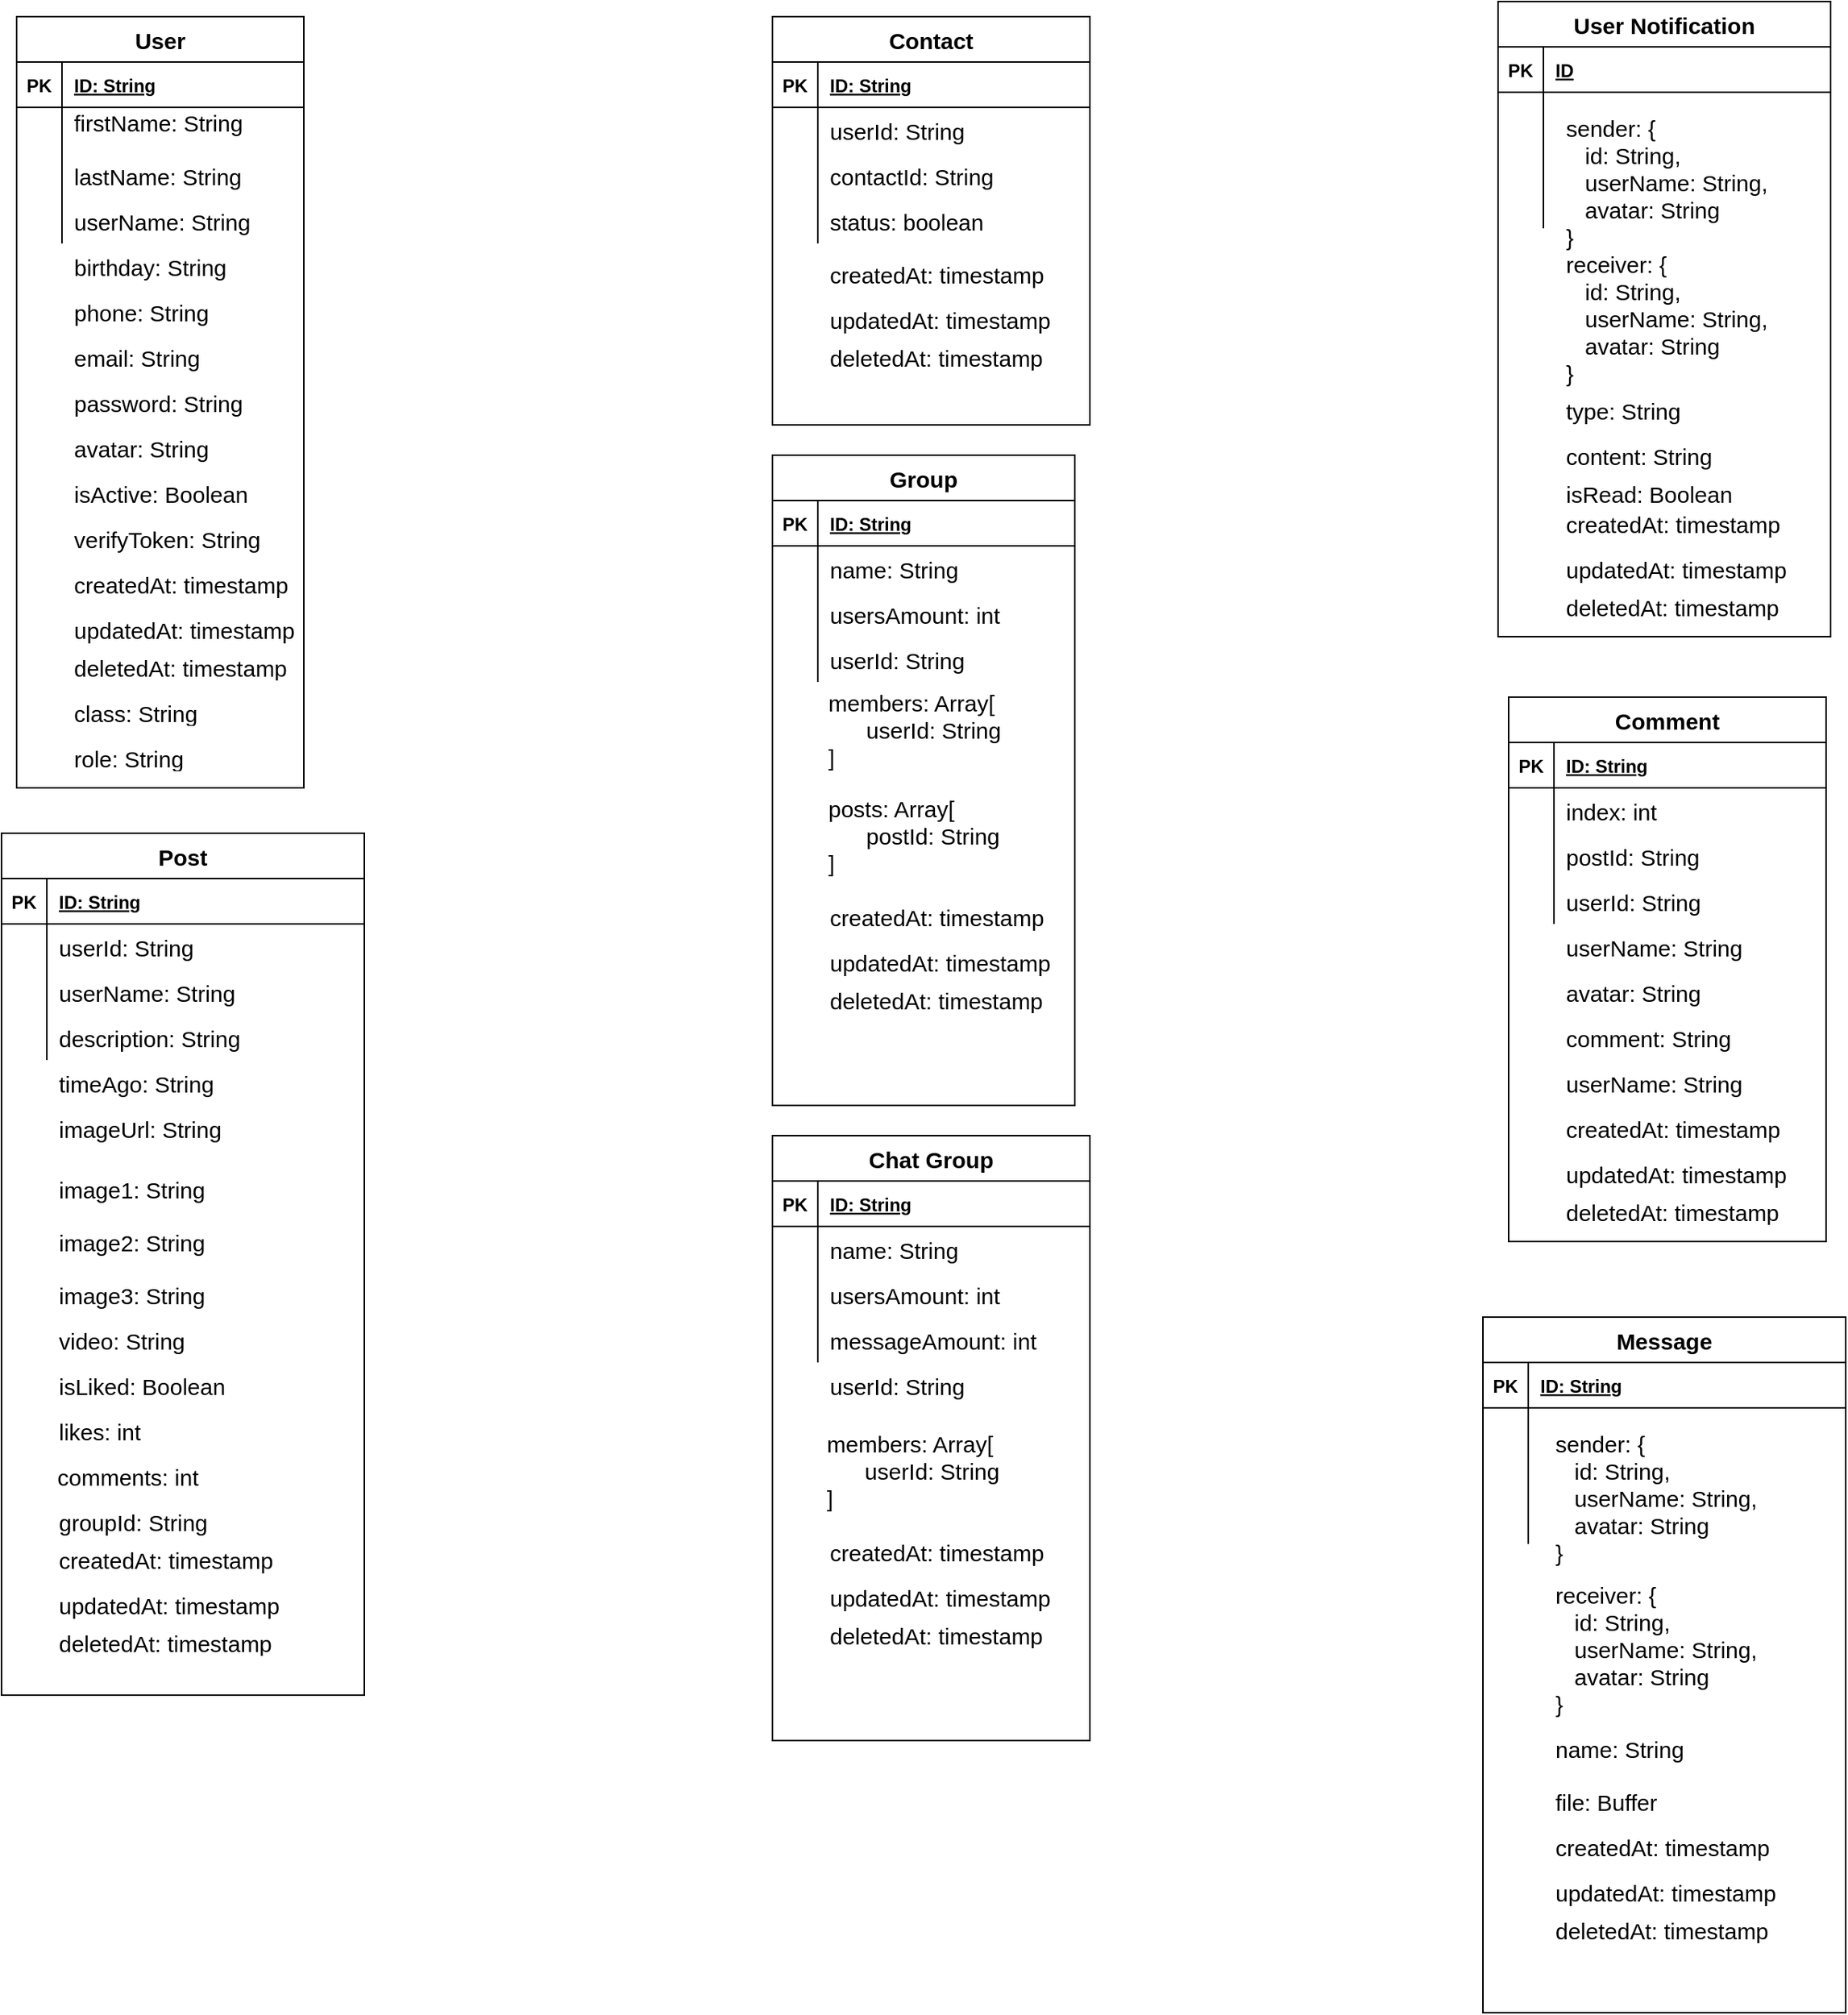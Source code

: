 <mxfile version="14.5.10" type="device"><diagram id="akO24pcFe16T_05zaogw" name="Page-1"><mxGraphModel dx="1185" dy="643" grid="1" gridSize="10" guides="1" tooltips="1" connect="1" arrows="1" fold="1" page="1" pageScale="1" pageWidth="827" pageHeight="1169" math="0" shadow="0"><root><mxCell id="0"/><mxCell id="1" parent="0"/><mxCell id="pXSfR9KPr_9QHeugvoCT-1" value="Post" style="shape=table;startSize=30;container=1;collapsible=1;childLayout=tableLayout;fixedRows=1;rowLines=0;fontStyle=1;align=center;resizeLast=1;fontSize=15;" vertex="1" parent="1"><mxGeometry x="90" y="550" width="240" height="570" as="geometry"/></mxCell><mxCell id="pXSfR9KPr_9QHeugvoCT-2" value="" style="shape=partialRectangle;collapsible=0;dropTarget=0;pointerEvents=0;fillColor=none;top=0;left=0;bottom=1;right=0;points=[[0,0.5],[1,0.5]];portConstraint=eastwest;" vertex="1" parent="pXSfR9KPr_9QHeugvoCT-1"><mxGeometry y="30" width="240" height="30" as="geometry"/></mxCell><mxCell id="pXSfR9KPr_9QHeugvoCT-3" value="PK" style="shape=partialRectangle;connectable=0;fillColor=none;top=0;left=0;bottom=0;right=0;fontStyle=1;overflow=hidden;" vertex="1" parent="pXSfR9KPr_9QHeugvoCT-2"><mxGeometry width="30" height="30" as="geometry"/></mxCell><mxCell id="pXSfR9KPr_9QHeugvoCT-4" value="ID: String" style="shape=partialRectangle;connectable=0;fillColor=none;top=0;left=0;bottom=0;right=0;align=left;spacingLeft=6;fontStyle=5;overflow=hidden;" vertex="1" parent="pXSfR9KPr_9QHeugvoCT-2"><mxGeometry x="30" width="210" height="30" as="geometry"/></mxCell><mxCell id="pXSfR9KPr_9QHeugvoCT-5" value="" style="shape=partialRectangle;collapsible=0;dropTarget=0;pointerEvents=0;fillColor=none;top=0;left=0;bottom=0;right=0;points=[[0,0.5],[1,0.5]];portConstraint=eastwest;" vertex="1" parent="pXSfR9KPr_9QHeugvoCT-1"><mxGeometry y="60" width="240" height="30" as="geometry"/></mxCell><mxCell id="pXSfR9KPr_9QHeugvoCT-6" value="" style="shape=partialRectangle;connectable=0;fillColor=none;top=0;left=0;bottom=0;right=0;editable=1;overflow=hidden;" vertex="1" parent="pXSfR9KPr_9QHeugvoCT-5"><mxGeometry width="30" height="30" as="geometry"/></mxCell><mxCell id="pXSfR9KPr_9QHeugvoCT-7" value="userId: String" style="shape=partialRectangle;connectable=0;fillColor=none;top=0;left=0;bottom=0;right=0;align=left;spacingLeft=6;overflow=hidden;fontSize=15;" vertex="1" parent="pXSfR9KPr_9QHeugvoCT-5"><mxGeometry x="30" width="210" height="30" as="geometry"/></mxCell><mxCell id="pXSfR9KPr_9QHeugvoCT-8" value="" style="shape=partialRectangle;collapsible=0;dropTarget=0;pointerEvents=0;fillColor=none;top=0;left=0;bottom=0;right=0;points=[[0,0.5],[1,0.5]];portConstraint=eastwest;" vertex="1" parent="pXSfR9KPr_9QHeugvoCT-1"><mxGeometry y="90" width="240" height="30" as="geometry"/></mxCell><mxCell id="pXSfR9KPr_9QHeugvoCT-9" value="" style="shape=partialRectangle;connectable=0;fillColor=none;top=0;left=0;bottom=0;right=0;editable=1;overflow=hidden;" vertex="1" parent="pXSfR9KPr_9QHeugvoCT-8"><mxGeometry width="30" height="30" as="geometry"/></mxCell><mxCell id="pXSfR9KPr_9QHeugvoCT-10" value="userName: String" style="shape=partialRectangle;connectable=0;fillColor=none;top=0;left=0;bottom=0;right=0;align=left;spacingLeft=6;overflow=hidden;fontSize=15;" vertex="1" parent="pXSfR9KPr_9QHeugvoCT-8"><mxGeometry x="30" width="210" height="30" as="geometry"/></mxCell><mxCell id="pXSfR9KPr_9QHeugvoCT-11" value="" style="shape=partialRectangle;collapsible=0;dropTarget=0;pointerEvents=0;fillColor=none;top=0;left=0;bottom=0;right=0;points=[[0,0.5],[1,0.5]];portConstraint=eastwest;" vertex="1" parent="pXSfR9KPr_9QHeugvoCT-1"><mxGeometry y="120" width="240" height="30" as="geometry"/></mxCell><mxCell id="pXSfR9KPr_9QHeugvoCT-12" value="" style="shape=partialRectangle;connectable=0;fillColor=none;top=0;left=0;bottom=0;right=0;editable=1;overflow=hidden;" vertex="1" parent="pXSfR9KPr_9QHeugvoCT-11"><mxGeometry width="30" height="30" as="geometry"/></mxCell><mxCell id="pXSfR9KPr_9QHeugvoCT-13" value="description: String" style="shape=partialRectangle;connectable=0;fillColor=none;top=0;left=0;bottom=0;right=0;align=left;spacingLeft=6;overflow=hidden;fontSize=15;" vertex="1" parent="pXSfR9KPr_9QHeugvoCT-11"><mxGeometry x="30" width="210" height="30" as="geometry"/></mxCell><mxCell id="pXSfR9KPr_9QHeugvoCT-14" value="User" style="shape=table;startSize=30;container=1;collapsible=1;childLayout=tableLayout;fixedRows=1;rowLines=0;fontStyle=1;align=center;resizeLast=1;fontSize=15;" vertex="1" parent="1"><mxGeometry x="100" y="10" width="190" height="510" as="geometry"/></mxCell><mxCell id="pXSfR9KPr_9QHeugvoCT-15" value="" style="shape=partialRectangle;collapsible=0;dropTarget=0;pointerEvents=0;fillColor=none;top=0;left=0;bottom=1;right=0;points=[[0,0.5],[1,0.5]];portConstraint=eastwest;" vertex="1" parent="pXSfR9KPr_9QHeugvoCT-14"><mxGeometry y="30" width="190" height="30" as="geometry"/></mxCell><mxCell id="pXSfR9KPr_9QHeugvoCT-16" value="PK" style="shape=partialRectangle;connectable=0;fillColor=none;top=0;left=0;bottom=0;right=0;fontStyle=1;overflow=hidden;" vertex="1" parent="pXSfR9KPr_9QHeugvoCT-15"><mxGeometry width="30" height="30" as="geometry"/></mxCell><mxCell id="pXSfR9KPr_9QHeugvoCT-17" value="ID: String" style="shape=partialRectangle;connectable=0;fillColor=none;top=0;left=0;bottom=0;right=0;align=left;spacingLeft=6;fontStyle=5;overflow=hidden;" vertex="1" parent="pXSfR9KPr_9QHeugvoCT-15"><mxGeometry x="30" width="160" height="30" as="geometry"/></mxCell><mxCell id="pXSfR9KPr_9QHeugvoCT-18" value="" style="shape=partialRectangle;collapsible=0;dropTarget=0;pointerEvents=0;fillColor=none;top=0;left=0;bottom=0;right=0;points=[[0,0.5],[1,0.5]];portConstraint=eastwest;" vertex="1" parent="pXSfR9KPr_9QHeugvoCT-14"><mxGeometry y="60" width="190" height="30" as="geometry"/></mxCell><mxCell id="pXSfR9KPr_9QHeugvoCT-19" value="" style="shape=partialRectangle;connectable=0;fillColor=none;top=0;left=0;bottom=0;right=0;editable=1;overflow=hidden;" vertex="1" parent="pXSfR9KPr_9QHeugvoCT-18"><mxGeometry width="30" height="30" as="geometry"/></mxCell><mxCell id="pXSfR9KPr_9QHeugvoCT-20" value="firstName: String&#10;" style="shape=partialRectangle;connectable=0;fillColor=none;top=0;left=0;bottom=0;right=0;align=left;spacingLeft=6;overflow=hidden;fontSize=15;" vertex="1" parent="pXSfR9KPr_9QHeugvoCT-18"><mxGeometry x="30" width="160" height="30" as="geometry"/></mxCell><mxCell id="pXSfR9KPr_9QHeugvoCT-21" value="" style="shape=partialRectangle;collapsible=0;dropTarget=0;pointerEvents=0;fillColor=none;top=0;left=0;bottom=0;right=0;points=[[0,0.5],[1,0.5]];portConstraint=eastwest;" vertex="1" parent="pXSfR9KPr_9QHeugvoCT-14"><mxGeometry y="90" width="190" height="30" as="geometry"/></mxCell><mxCell id="pXSfR9KPr_9QHeugvoCT-22" value="" style="shape=partialRectangle;connectable=0;fillColor=none;top=0;left=0;bottom=0;right=0;editable=1;overflow=hidden;" vertex="1" parent="pXSfR9KPr_9QHeugvoCT-21"><mxGeometry width="30" height="30" as="geometry"/></mxCell><mxCell id="pXSfR9KPr_9QHeugvoCT-23" value="lastName: String" style="shape=partialRectangle;connectable=0;fillColor=none;top=0;left=0;bottom=0;right=0;align=left;spacingLeft=6;overflow=hidden;fontSize=15;" vertex="1" parent="pXSfR9KPr_9QHeugvoCT-21"><mxGeometry x="30" width="160" height="30" as="geometry"/></mxCell><mxCell id="pXSfR9KPr_9QHeugvoCT-24" value="" style="shape=partialRectangle;collapsible=0;dropTarget=0;pointerEvents=0;fillColor=none;top=0;left=0;bottom=0;right=0;points=[[0,0.5],[1,0.5]];portConstraint=eastwest;" vertex="1" parent="pXSfR9KPr_9QHeugvoCT-14"><mxGeometry y="120" width="190" height="30" as="geometry"/></mxCell><mxCell id="pXSfR9KPr_9QHeugvoCT-25" value="" style="shape=partialRectangle;connectable=0;fillColor=none;top=0;left=0;bottom=0;right=0;editable=1;overflow=hidden;" vertex="1" parent="pXSfR9KPr_9QHeugvoCT-24"><mxGeometry width="30" height="30" as="geometry"/></mxCell><mxCell id="pXSfR9KPr_9QHeugvoCT-26" value="userName: String" style="shape=partialRectangle;connectable=0;fillColor=none;top=0;left=0;bottom=0;right=0;align=left;spacingLeft=6;overflow=hidden;fontSize=15;" vertex="1" parent="pXSfR9KPr_9QHeugvoCT-24"><mxGeometry x="30" width="160" height="30" as="geometry"/></mxCell><mxCell id="pXSfR9KPr_9QHeugvoCT-27" value="Group" style="shape=table;startSize=30;container=1;collapsible=1;childLayout=tableLayout;fixedRows=1;rowLines=0;fontStyle=1;align=center;resizeLast=1;fontSize=15;" vertex="1" parent="1"><mxGeometry x="600" y="300" width="200" height="430" as="geometry"/></mxCell><mxCell id="pXSfR9KPr_9QHeugvoCT-28" value="" style="shape=partialRectangle;collapsible=0;dropTarget=0;pointerEvents=0;fillColor=none;top=0;left=0;bottom=1;right=0;points=[[0,0.5],[1,0.5]];portConstraint=eastwest;" vertex="1" parent="pXSfR9KPr_9QHeugvoCT-27"><mxGeometry y="30" width="200" height="30" as="geometry"/></mxCell><mxCell id="pXSfR9KPr_9QHeugvoCT-29" value="PK" style="shape=partialRectangle;connectable=0;fillColor=none;top=0;left=0;bottom=0;right=0;fontStyle=1;overflow=hidden;" vertex="1" parent="pXSfR9KPr_9QHeugvoCT-28"><mxGeometry width="30" height="30" as="geometry"/></mxCell><mxCell id="pXSfR9KPr_9QHeugvoCT-30" value="ID: String" style="shape=partialRectangle;connectable=0;fillColor=none;top=0;left=0;bottom=0;right=0;align=left;spacingLeft=6;fontStyle=5;overflow=hidden;" vertex="1" parent="pXSfR9KPr_9QHeugvoCT-28"><mxGeometry x="30" width="170" height="30" as="geometry"/></mxCell><mxCell id="pXSfR9KPr_9QHeugvoCT-31" value="" style="shape=partialRectangle;collapsible=0;dropTarget=0;pointerEvents=0;fillColor=none;top=0;left=0;bottom=0;right=0;points=[[0,0.5],[1,0.5]];portConstraint=eastwest;" vertex="1" parent="pXSfR9KPr_9QHeugvoCT-27"><mxGeometry y="60" width="200" height="30" as="geometry"/></mxCell><mxCell id="pXSfR9KPr_9QHeugvoCT-32" value="" style="shape=partialRectangle;connectable=0;fillColor=none;top=0;left=0;bottom=0;right=0;editable=1;overflow=hidden;" vertex="1" parent="pXSfR9KPr_9QHeugvoCT-31"><mxGeometry width="30" height="30" as="geometry"/></mxCell><mxCell id="pXSfR9KPr_9QHeugvoCT-33" value="name: String" style="shape=partialRectangle;connectable=0;fillColor=none;top=0;left=0;bottom=0;right=0;align=left;spacingLeft=6;overflow=hidden;fontSize=15;" vertex="1" parent="pXSfR9KPr_9QHeugvoCT-31"><mxGeometry x="30" width="170" height="30" as="geometry"/></mxCell><mxCell id="pXSfR9KPr_9QHeugvoCT-34" value="" style="shape=partialRectangle;collapsible=0;dropTarget=0;pointerEvents=0;fillColor=none;top=0;left=0;bottom=0;right=0;points=[[0,0.5],[1,0.5]];portConstraint=eastwest;" vertex="1" parent="pXSfR9KPr_9QHeugvoCT-27"><mxGeometry y="90" width="200" height="30" as="geometry"/></mxCell><mxCell id="pXSfR9KPr_9QHeugvoCT-35" value="" style="shape=partialRectangle;connectable=0;fillColor=none;top=0;left=0;bottom=0;right=0;editable=1;overflow=hidden;" vertex="1" parent="pXSfR9KPr_9QHeugvoCT-34"><mxGeometry width="30" height="30" as="geometry"/></mxCell><mxCell id="pXSfR9KPr_9QHeugvoCT-36" value="usersAmount: int" style="shape=partialRectangle;connectable=0;fillColor=none;top=0;left=0;bottom=0;right=0;align=left;spacingLeft=6;overflow=hidden;fontSize=15;" vertex="1" parent="pXSfR9KPr_9QHeugvoCT-34"><mxGeometry x="30" width="170" height="30" as="geometry"/></mxCell><mxCell id="pXSfR9KPr_9QHeugvoCT-37" value="" style="shape=partialRectangle;collapsible=0;dropTarget=0;pointerEvents=0;fillColor=none;top=0;left=0;bottom=0;right=0;points=[[0,0.5],[1,0.5]];portConstraint=eastwest;" vertex="1" parent="pXSfR9KPr_9QHeugvoCT-27"><mxGeometry y="120" width="200" height="30" as="geometry"/></mxCell><mxCell id="pXSfR9KPr_9QHeugvoCT-38" value="" style="shape=partialRectangle;connectable=0;fillColor=none;top=0;left=0;bottom=0;right=0;editable=1;overflow=hidden;" vertex="1" parent="pXSfR9KPr_9QHeugvoCT-37"><mxGeometry width="30" height="30" as="geometry"/></mxCell><mxCell id="pXSfR9KPr_9QHeugvoCT-39" value="userId: String" style="shape=partialRectangle;connectable=0;fillColor=none;top=0;left=0;bottom=0;right=0;align=left;spacingLeft=6;overflow=hidden;fontSize=15;" vertex="1" parent="pXSfR9KPr_9QHeugvoCT-37"><mxGeometry x="30" width="170" height="30" as="geometry"/></mxCell><mxCell id="pXSfR9KPr_9QHeugvoCT-40" value="Chat Group" style="shape=table;startSize=30;container=1;collapsible=1;childLayout=tableLayout;fixedRows=1;rowLines=0;fontStyle=1;align=center;resizeLast=1;fontSize=15;" vertex="1" parent="1"><mxGeometry x="600" y="750" width="210" height="400" as="geometry"/></mxCell><mxCell id="pXSfR9KPr_9QHeugvoCT-41" value="" style="shape=partialRectangle;collapsible=0;dropTarget=0;pointerEvents=0;fillColor=none;top=0;left=0;bottom=1;right=0;points=[[0,0.5],[1,0.5]];portConstraint=eastwest;" vertex="1" parent="pXSfR9KPr_9QHeugvoCT-40"><mxGeometry y="30" width="210" height="30" as="geometry"/></mxCell><mxCell id="pXSfR9KPr_9QHeugvoCT-42" value="PK" style="shape=partialRectangle;connectable=0;fillColor=none;top=0;left=0;bottom=0;right=0;fontStyle=1;overflow=hidden;" vertex="1" parent="pXSfR9KPr_9QHeugvoCT-41"><mxGeometry width="30" height="30" as="geometry"/></mxCell><mxCell id="pXSfR9KPr_9QHeugvoCT-43" value="ID: String" style="shape=partialRectangle;connectable=0;fillColor=none;top=0;left=0;bottom=0;right=0;align=left;spacingLeft=6;fontStyle=5;overflow=hidden;" vertex="1" parent="pXSfR9KPr_9QHeugvoCT-41"><mxGeometry x="30" width="180" height="30" as="geometry"/></mxCell><mxCell id="pXSfR9KPr_9QHeugvoCT-44" value="" style="shape=partialRectangle;collapsible=0;dropTarget=0;pointerEvents=0;fillColor=none;top=0;left=0;bottom=0;right=0;points=[[0,0.5],[1,0.5]];portConstraint=eastwest;" vertex="1" parent="pXSfR9KPr_9QHeugvoCT-40"><mxGeometry y="60" width="210" height="30" as="geometry"/></mxCell><mxCell id="pXSfR9KPr_9QHeugvoCT-45" value="" style="shape=partialRectangle;connectable=0;fillColor=none;top=0;left=0;bottom=0;right=0;editable=1;overflow=hidden;" vertex="1" parent="pXSfR9KPr_9QHeugvoCT-44"><mxGeometry width="30" height="30" as="geometry"/></mxCell><mxCell id="pXSfR9KPr_9QHeugvoCT-46" value="name: String" style="shape=partialRectangle;connectable=0;fillColor=none;top=0;left=0;bottom=0;right=0;align=left;spacingLeft=6;overflow=hidden;fontSize=15;" vertex="1" parent="pXSfR9KPr_9QHeugvoCT-44"><mxGeometry x="30" width="180" height="30" as="geometry"/></mxCell><mxCell id="pXSfR9KPr_9QHeugvoCT-47" value="" style="shape=partialRectangle;collapsible=0;dropTarget=0;pointerEvents=0;fillColor=none;top=0;left=0;bottom=0;right=0;points=[[0,0.5],[1,0.5]];portConstraint=eastwest;" vertex="1" parent="pXSfR9KPr_9QHeugvoCT-40"><mxGeometry y="90" width="210" height="30" as="geometry"/></mxCell><mxCell id="pXSfR9KPr_9QHeugvoCT-48" value="" style="shape=partialRectangle;connectable=0;fillColor=none;top=0;left=0;bottom=0;right=0;editable=1;overflow=hidden;" vertex="1" parent="pXSfR9KPr_9QHeugvoCT-47"><mxGeometry width="30" height="30" as="geometry"/></mxCell><mxCell id="pXSfR9KPr_9QHeugvoCT-49" value="usersAmount: int" style="shape=partialRectangle;connectable=0;fillColor=none;top=0;left=0;bottom=0;right=0;align=left;spacingLeft=6;overflow=hidden;fontSize=15;" vertex="1" parent="pXSfR9KPr_9QHeugvoCT-47"><mxGeometry x="30" width="180" height="30" as="geometry"/></mxCell><mxCell id="pXSfR9KPr_9QHeugvoCT-50" value="" style="shape=partialRectangle;collapsible=0;dropTarget=0;pointerEvents=0;fillColor=none;top=0;left=0;bottom=0;right=0;points=[[0,0.5],[1,0.5]];portConstraint=eastwest;" vertex="1" parent="pXSfR9KPr_9QHeugvoCT-40"><mxGeometry y="120" width="210" height="30" as="geometry"/></mxCell><mxCell id="pXSfR9KPr_9QHeugvoCT-51" value="" style="shape=partialRectangle;connectable=0;fillColor=none;top=0;left=0;bottom=0;right=0;editable=1;overflow=hidden;" vertex="1" parent="pXSfR9KPr_9QHeugvoCT-50"><mxGeometry width="30" height="30" as="geometry"/></mxCell><mxCell id="pXSfR9KPr_9QHeugvoCT-52" value="messageAmount: int" style="shape=partialRectangle;connectable=0;fillColor=none;top=0;left=0;bottom=0;right=0;align=left;spacingLeft=6;overflow=hidden;fontSize=15;" vertex="1" parent="pXSfR9KPr_9QHeugvoCT-50"><mxGeometry x="30" width="180" height="30" as="geometry"/></mxCell><mxCell id="pXSfR9KPr_9QHeugvoCT-53" value="Contact" style="shape=table;startSize=30;container=1;collapsible=1;childLayout=tableLayout;fixedRows=1;rowLines=0;fontStyle=1;align=center;resizeLast=1;fontSize=15;" vertex="1" parent="1"><mxGeometry x="600" y="10" width="210" height="270" as="geometry"/></mxCell><mxCell id="pXSfR9KPr_9QHeugvoCT-54" value="" style="shape=partialRectangle;collapsible=0;dropTarget=0;pointerEvents=0;fillColor=none;top=0;left=0;bottom=1;right=0;points=[[0,0.5],[1,0.5]];portConstraint=eastwest;" vertex="1" parent="pXSfR9KPr_9QHeugvoCT-53"><mxGeometry y="30" width="210" height="30" as="geometry"/></mxCell><mxCell id="pXSfR9KPr_9QHeugvoCT-55" value="PK" style="shape=partialRectangle;connectable=0;fillColor=none;top=0;left=0;bottom=0;right=0;fontStyle=1;overflow=hidden;" vertex="1" parent="pXSfR9KPr_9QHeugvoCT-54"><mxGeometry width="30" height="30" as="geometry"/></mxCell><mxCell id="pXSfR9KPr_9QHeugvoCT-56" value="ID: String" style="shape=partialRectangle;connectable=0;fillColor=none;top=0;left=0;bottom=0;right=0;align=left;spacingLeft=6;fontStyle=5;overflow=hidden;" vertex="1" parent="pXSfR9KPr_9QHeugvoCT-54"><mxGeometry x="30" width="180" height="30" as="geometry"/></mxCell><mxCell id="pXSfR9KPr_9QHeugvoCT-57" value="" style="shape=partialRectangle;collapsible=0;dropTarget=0;pointerEvents=0;fillColor=none;top=0;left=0;bottom=0;right=0;points=[[0,0.5],[1,0.5]];portConstraint=eastwest;" vertex="1" parent="pXSfR9KPr_9QHeugvoCT-53"><mxGeometry y="60" width="210" height="30" as="geometry"/></mxCell><mxCell id="pXSfR9KPr_9QHeugvoCT-58" value="" style="shape=partialRectangle;connectable=0;fillColor=none;top=0;left=0;bottom=0;right=0;editable=1;overflow=hidden;" vertex="1" parent="pXSfR9KPr_9QHeugvoCT-57"><mxGeometry width="30" height="30" as="geometry"/></mxCell><mxCell id="pXSfR9KPr_9QHeugvoCT-59" value="userId: String" style="shape=partialRectangle;connectable=0;fillColor=none;top=0;left=0;bottom=0;right=0;align=left;spacingLeft=6;overflow=hidden;fontSize=15;" vertex="1" parent="pXSfR9KPr_9QHeugvoCT-57"><mxGeometry x="30" width="180" height="30" as="geometry"/></mxCell><mxCell id="pXSfR9KPr_9QHeugvoCT-60" value="" style="shape=partialRectangle;collapsible=0;dropTarget=0;pointerEvents=0;fillColor=none;top=0;left=0;bottom=0;right=0;points=[[0,0.5],[1,0.5]];portConstraint=eastwest;" vertex="1" parent="pXSfR9KPr_9QHeugvoCT-53"><mxGeometry y="90" width="210" height="30" as="geometry"/></mxCell><mxCell id="pXSfR9KPr_9QHeugvoCT-61" value="" style="shape=partialRectangle;connectable=0;fillColor=none;top=0;left=0;bottom=0;right=0;editable=1;overflow=hidden;" vertex="1" parent="pXSfR9KPr_9QHeugvoCT-60"><mxGeometry width="30" height="30" as="geometry"/></mxCell><mxCell id="pXSfR9KPr_9QHeugvoCT-62" value="contactId: String" style="shape=partialRectangle;connectable=0;fillColor=none;top=0;left=0;bottom=0;right=0;align=left;spacingLeft=6;overflow=hidden;fontSize=15;" vertex="1" parent="pXSfR9KPr_9QHeugvoCT-60"><mxGeometry x="30" width="180" height="30" as="geometry"/></mxCell><mxCell id="pXSfR9KPr_9QHeugvoCT-63" value="" style="shape=partialRectangle;collapsible=0;dropTarget=0;pointerEvents=0;fillColor=none;top=0;left=0;bottom=0;right=0;points=[[0,0.5],[1,0.5]];portConstraint=eastwest;" vertex="1" parent="pXSfR9KPr_9QHeugvoCT-53"><mxGeometry y="120" width="210" height="30" as="geometry"/></mxCell><mxCell id="pXSfR9KPr_9QHeugvoCT-64" value="" style="shape=partialRectangle;connectable=0;fillColor=none;top=0;left=0;bottom=0;right=0;editable=1;overflow=hidden;" vertex="1" parent="pXSfR9KPr_9QHeugvoCT-63"><mxGeometry width="30" height="30" as="geometry"/></mxCell><mxCell id="pXSfR9KPr_9QHeugvoCT-65" value="status: boolean" style="shape=partialRectangle;connectable=0;fillColor=none;top=0;left=0;bottom=0;right=0;align=left;spacingLeft=6;overflow=hidden;fontSize=15;" vertex="1" parent="pXSfR9KPr_9QHeugvoCT-63"><mxGeometry x="30" width="180" height="30" as="geometry"/></mxCell><mxCell id="pXSfR9KPr_9QHeugvoCT-66" value="Message" style="shape=table;startSize=30;container=1;collapsible=1;childLayout=tableLayout;fixedRows=1;rowLines=0;fontStyle=1;align=center;resizeLast=1;fontSize=15;" vertex="1" parent="1"><mxGeometry x="1070" y="870" width="240" height="460" as="geometry"/></mxCell><mxCell id="pXSfR9KPr_9QHeugvoCT-67" value="" style="shape=partialRectangle;collapsible=0;dropTarget=0;pointerEvents=0;fillColor=none;top=0;left=0;bottom=1;right=0;points=[[0,0.5],[1,0.5]];portConstraint=eastwest;" vertex="1" parent="pXSfR9KPr_9QHeugvoCT-66"><mxGeometry y="30" width="240" height="30" as="geometry"/></mxCell><mxCell id="pXSfR9KPr_9QHeugvoCT-68" value="PK" style="shape=partialRectangle;connectable=0;fillColor=none;top=0;left=0;bottom=0;right=0;fontStyle=1;overflow=hidden;" vertex="1" parent="pXSfR9KPr_9QHeugvoCT-67"><mxGeometry width="30" height="30" as="geometry"/></mxCell><mxCell id="pXSfR9KPr_9QHeugvoCT-69" value="ID: String" style="shape=partialRectangle;connectable=0;fillColor=none;top=0;left=0;bottom=0;right=0;align=left;spacingLeft=6;fontStyle=5;overflow=hidden;" vertex="1" parent="pXSfR9KPr_9QHeugvoCT-67"><mxGeometry x="30" width="210" height="30" as="geometry"/></mxCell><mxCell id="pXSfR9KPr_9QHeugvoCT-70" value="" style="shape=partialRectangle;collapsible=0;dropTarget=0;pointerEvents=0;fillColor=none;top=0;left=0;bottom=0;right=0;points=[[0,0.5],[1,0.5]];portConstraint=eastwest;" vertex="1" parent="pXSfR9KPr_9QHeugvoCT-66"><mxGeometry y="60" width="240" height="30" as="geometry"/></mxCell><mxCell id="pXSfR9KPr_9QHeugvoCT-71" value="" style="shape=partialRectangle;connectable=0;fillColor=none;top=0;left=0;bottom=0;right=0;editable=1;overflow=hidden;" vertex="1" parent="pXSfR9KPr_9QHeugvoCT-70"><mxGeometry width="30" height="30" as="geometry"/></mxCell><mxCell id="pXSfR9KPr_9QHeugvoCT-72" value="" style="shape=partialRectangle;connectable=0;fillColor=none;top=0;left=0;bottom=0;right=0;align=left;spacingLeft=6;overflow=hidden;fontSize=15;" vertex="1" parent="pXSfR9KPr_9QHeugvoCT-70"><mxGeometry x="30" width="210" height="30" as="geometry"/></mxCell><mxCell id="pXSfR9KPr_9QHeugvoCT-73" value="" style="shape=partialRectangle;collapsible=0;dropTarget=0;pointerEvents=0;fillColor=none;top=0;left=0;bottom=0;right=0;points=[[0,0.5],[1,0.5]];portConstraint=eastwest;" vertex="1" parent="pXSfR9KPr_9QHeugvoCT-66"><mxGeometry y="90" width="240" height="30" as="geometry"/></mxCell><mxCell id="pXSfR9KPr_9QHeugvoCT-74" value="" style="shape=partialRectangle;connectable=0;fillColor=none;top=0;left=0;bottom=0;right=0;editable=1;overflow=hidden;" vertex="1" parent="pXSfR9KPr_9QHeugvoCT-73"><mxGeometry width="30" height="30" as="geometry"/></mxCell><mxCell id="pXSfR9KPr_9QHeugvoCT-75" value="" style="shape=partialRectangle;connectable=0;fillColor=none;top=0;left=0;bottom=0;right=0;align=left;spacingLeft=6;overflow=hidden;fontSize=15;" vertex="1" parent="pXSfR9KPr_9QHeugvoCT-73"><mxGeometry x="30" width="210" height="30" as="geometry"/></mxCell><mxCell id="pXSfR9KPr_9QHeugvoCT-76" value="" style="shape=partialRectangle;collapsible=0;dropTarget=0;pointerEvents=0;fillColor=none;top=0;left=0;bottom=0;right=0;points=[[0,0.5],[1,0.5]];portConstraint=eastwest;" vertex="1" parent="pXSfR9KPr_9QHeugvoCT-66"><mxGeometry y="120" width="240" height="30" as="geometry"/></mxCell><mxCell id="pXSfR9KPr_9QHeugvoCT-77" value="" style="shape=partialRectangle;connectable=0;fillColor=none;top=0;left=0;bottom=0;right=0;editable=1;overflow=hidden;" vertex="1" parent="pXSfR9KPr_9QHeugvoCT-76"><mxGeometry width="30" height="30" as="geometry"/></mxCell><mxCell id="pXSfR9KPr_9QHeugvoCT-78" value="" style="shape=partialRectangle;connectable=0;fillColor=none;top=0;left=0;bottom=0;right=0;align=left;spacingLeft=6;overflow=hidden;fontSize=15;" vertex="1" parent="pXSfR9KPr_9QHeugvoCT-76"><mxGeometry x="30" width="210" height="30" as="geometry"/></mxCell><mxCell id="pXSfR9KPr_9QHeugvoCT-79" value="Comment" style="shape=table;startSize=30;container=1;collapsible=1;childLayout=tableLayout;fixedRows=1;rowLines=0;fontStyle=1;align=center;resizeLast=1;fontSize=15;" vertex="1" parent="1"><mxGeometry x="1087" y="460" width="210" height="360" as="geometry"/></mxCell><mxCell id="pXSfR9KPr_9QHeugvoCT-80" value="" style="shape=partialRectangle;collapsible=0;dropTarget=0;pointerEvents=0;fillColor=none;top=0;left=0;bottom=1;right=0;points=[[0,0.5],[1,0.5]];portConstraint=eastwest;" vertex="1" parent="pXSfR9KPr_9QHeugvoCT-79"><mxGeometry y="30" width="210" height="30" as="geometry"/></mxCell><mxCell id="pXSfR9KPr_9QHeugvoCT-81" value="PK" style="shape=partialRectangle;connectable=0;fillColor=none;top=0;left=0;bottom=0;right=0;fontStyle=1;overflow=hidden;" vertex="1" parent="pXSfR9KPr_9QHeugvoCT-80"><mxGeometry width="30" height="30" as="geometry"/></mxCell><mxCell id="pXSfR9KPr_9QHeugvoCT-82" value="ID: String" style="shape=partialRectangle;connectable=0;fillColor=none;top=0;left=0;bottom=0;right=0;align=left;spacingLeft=6;fontStyle=5;overflow=hidden;" vertex="1" parent="pXSfR9KPr_9QHeugvoCT-80"><mxGeometry x="30" width="180" height="30" as="geometry"/></mxCell><mxCell id="pXSfR9KPr_9QHeugvoCT-83" value="" style="shape=partialRectangle;collapsible=0;dropTarget=0;pointerEvents=0;fillColor=none;top=0;left=0;bottom=0;right=0;points=[[0,0.5],[1,0.5]];portConstraint=eastwest;" vertex="1" parent="pXSfR9KPr_9QHeugvoCT-79"><mxGeometry y="60" width="210" height="30" as="geometry"/></mxCell><mxCell id="pXSfR9KPr_9QHeugvoCT-84" value="" style="shape=partialRectangle;connectable=0;fillColor=none;top=0;left=0;bottom=0;right=0;editable=1;overflow=hidden;" vertex="1" parent="pXSfR9KPr_9QHeugvoCT-83"><mxGeometry width="30" height="30" as="geometry"/></mxCell><mxCell id="pXSfR9KPr_9QHeugvoCT-85" value="index: int" style="shape=partialRectangle;connectable=0;fillColor=none;top=0;left=0;bottom=0;right=0;align=left;spacingLeft=6;overflow=hidden;fontSize=15;" vertex="1" parent="pXSfR9KPr_9QHeugvoCT-83"><mxGeometry x="30" width="180" height="30" as="geometry"/></mxCell><mxCell id="pXSfR9KPr_9QHeugvoCT-86" value="" style="shape=partialRectangle;collapsible=0;dropTarget=0;pointerEvents=0;fillColor=none;top=0;left=0;bottom=0;right=0;points=[[0,0.5],[1,0.5]];portConstraint=eastwest;" vertex="1" parent="pXSfR9KPr_9QHeugvoCT-79"><mxGeometry y="90" width="210" height="30" as="geometry"/></mxCell><mxCell id="pXSfR9KPr_9QHeugvoCT-87" value="" style="shape=partialRectangle;connectable=0;fillColor=none;top=0;left=0;bottom=0;right=0;editable=1;overflow=hidden;" vertex="1" parent="pXSfR9KPr_9QHeugvoCT-86"><mxGeometry width="30" height="30" as="geometry"/></mxCell><mxCell id="pXSfR9KPr_9QHeugvoCT-88" value="postId: String" style="shape=partialRectangle;connectable=0;fillColor=none;top=0;left=0;bottom=0;right=0;align=left;spacingLeft=6;overflow=hidden;fontSize=15;" vertex="1" parent="pXSfR9KPr_9QHeugvoCT-86"><mxGeometry x="30" width="180" height="30" as="geometry"/></mxCell><mxCell id="pXSfR9KPr_9QHeugvoCT-89" value="" style="shape=partialRectangle;collapsible=0;dropTarget=0;pointerEvents=0;fillColor=none;top=0;left=0;bottom=0;right=0;points=[[0,0.5],[1,0.5]];portConstraint=eastwest;" vertex="1" parent="pXSfR9KPr_9QHeugvoCT-79"><mxGeometry y="120" width="210" height="30" as="geometry"/></mxCell><mxCell id="pXSfR9KPr_9QHeugvoCT-90" value="" style="shape=partialRectangle;connectable=0;fillColor=none;top=0;left=0;bottom=0;right=0;editable=1;overflow=hidden;" vertex="1" parent="pXSfR9KPr_9QHeugvoCT-89"><mxGeometry width="30" height="30" as="geometry"/></mxCell><mxCell id="pXSfR9KPr_9QHeugvoCT-91" value="userId: String" style="shape=partialRectangle;connectable=0;fillColor=none;top=0;left=0;bottom=0;right=0;align=left;spacingLeft=6;overflow=hidden;fontSize=15;" vertex="1" parent="pXSfR9KPr_9QHeugvoCT-89"><mxGeometry x="30" width="180" height="30" as="geometry"/></mxCell><mxCell id="pXSfR9KPr_9QHeugvoCT-92" value="User Notification" style="shape=table;startSize=30;container=1;collapsible=1;childLayout=tableLayout;fixedRows=1;rowLines=0;fontStyle=1;align=center;resizeLast=1;fontSize=15;" vertex="1" parent="1"><mxGeometry x="1080" width="220" height="420" as="geometry"/></mxCell><mxCell id="pXSfR9KPr_9QHeugvoCT-93" value="" style="shape=partialRectangle;collapsible=0;dropTarget=0;pointerEvents=0;fillColor=none;top=0;left=0;bottom=1;right=0;points=[[0,0.5],[1,0.5]];portConstraint=eastwest;" vertex="1" parent="pXSfR9KPr_9QHeugvoCT-92"><mxGeometry y="30" width="220" height="30" as="geometry"/></mxCell><mxCell id="pXSfR9KPr_9QHeugvoCT-94" value="PK" style="shape=partialRectangle;connectable=0;fillColor=none;top=0;left=0;bottom=0;right=0;fontStyle=1;overflow=hidden;" vertex="1" parent="pXSfR9KPr_9QHeugvoCT-93"><mxGeometry width="30" height="30" as="geometry"/></mxCell><mxCell id="pXSfR9KPr_9QHeugvoCT-95" value="ID" style="shape=partialRectangle;connectable=0;fillColor=none;top=0;left=0;bottom=0;right=0;align=left;spacingLeft=6;fontStyle=5;overflow=hidden;" vertex="1" parent="pXSfR9KPr_9QHeugvoCT-93"><mxGeometry x="30" width="190" height="30" as="geometry"/></mxCell><mxCell id="pXSfR9KPr_9QHeugvoCT-96" value="" style="shape=partialRectangle;collapsible=0;dropTarget=0;pointerEvents=0;fillColor=none;top=0;left=0;bottom=0;right=0;points=[[0,0.5],[1,0.5]];portConstraint=eastwest;" vertex="1" parent="pXSfR9KPr_9QHeugvoCT-92"><mxGeometry y="60" width="220" height="30" as="geometry"/></mxCell><mxCell id="pXSfR9KPr_9QHeugvoCT-97" value="" style="shape=partialRectangle;connectable=0;fillColor=none;top=0;left=0;bottom=0;right=0;editable=1;overflow=hidden;" vertex="1" parent="pXSfR9KPr_9QHeugvoCT-96"><mxGeometry width="30" height="30" as="geometry"/></mxCell><mxCell id="pXSfR9KPr_9QHeugvoCT-98" value="" style="shape=partialRectangle;connectable=0;fillColor=none;top=0;left=0;bottom=0;right=0;align=left;spacingLeft=6;overflow=hidden;fontSize=15;" vertex="1" parent="pXSfR9KPr_9QHeugvoCT-96"><mxGeometry x="30" width="190" height="30" as="geometry"/></mxCell><mxCell id="pXSfR9KPr_9QHeugvoCT-99" value="" style="shape=partialRectangle;collapsible=0;dropTarget=0;pointerEvents=0;fillColor=none;top=0;left=0;bottom=0;right=0;points=[[0,0.5],[1,0.5]];portConstraint=eastwest;" vertex="1" parent="pXSfR9KPr_9QHeugvoCT-92"><mxGeometry y="90" width="220" height="30" as="geometry"/></mxCell><mxCell id="pXSfR9KPr_9QHeugvoCT-100" value="" style="shape=partialRectangle;connectable=0;fillColor=none;top=0;left=0;bottom=0;right=0;editable=1;overflow=hidden;" vertex="1" parent="pXSfR9KPr_9QHeugvoCT-99"><mxGeometry width="30" height="30" as="geometry"/></mxCell><mxCell id="pXSfR9KPr_9QHeugvoCT-101" value="" style="shape=partialRectangle;connectable=0;fillColor=none;top=0;left=0;bottom=0;right=0;align=left;spacingLeft=6;overflow=hidden;fontSize=15;" vertex="1" parent="pXSfR9KPr_9QHeugvoCT-99"><mxGeometry x="30" width="190" height="30" as="geometry"/></mxCell><mxCell id="pXSfR9KPr_9QHeugvoCT-102" value="" style="shape=partialRectangle;collapsible=0;dropTarget=0;pointerEvents=0;fillColor=none;top=0;left=0;bottom=0;right=0;points=[[0,0.5],[1,0.5]];portConstraint=eastwest;" vertex="1" parent="pXSfR9KPr_9QHeugvoCT-92"><mxGeometry y="120" width="220" height="30" as="geometry"/></mxCell><mxCell id="pXSfR9KPr_9QHeugvoCT-103" value="" style="shape=partialRectangle;connectable=0;fillColor=none;top=0;left=0;bottom=0;right=0;editable=1;overflow=hidden;" vertex="1" parent="pXSfR9KPr_9QHeugvoCT-102"><mxGeometry width="30" height="30" as="geometry"/></mxCell><mxCell id="pXSfR9KPr_9QHeugvoCT-104" value="" style="shape=partialRectangle;connectable=0;fillColor=none;top=0;left=0;bottom=0;right=0;align=left;spacingLeft=6;overflow=hidden;fontSize=15;" vertex="1" parent="pXSfR9KPr_9QHeugvoCT-102"><mxGeometry x="30" width="190" height="30" as="geometry"/></mxCell><mxCell id="pXSfR9KPr_9QHeugvoCT-105" value="birthday: String" style="shape=partialRectangle;connectable=0;fillColor=none;top=0;left=0;bottom=0;right=0;align=left;spacingLeft=6;overflow=hidden;fontSize=15;" vertex="1" parent="1"><mxGeometry x="130" y="160" width="150" height="30" as="geometry"/></mxCell><mxCell id="pXSfR9KPr_9QHeugvoCT-106" value="phone: String" style="shape=partialRectangle;connectable=0;fillColor=none;top=0;left=0;bottom=0;right=0;align=left;spacingLeft=6;overflow=hidden;fontSize=15;" vertex="1" parent="1"><mxGeometry x="130" y="190" width="150" height="30" as="geometry"/></mxCell><mxCell id="pXSfR9KPr_9QHeugvoCT-107" value="password: String" style="shape=partialRectangle;connectable=0;fillColor=none;top=0;left=0;bottom=0;right=0;align=left;spacingLeft=6;overflow=hidden;fontSize=15;" vertex="1" parent="1"><mxGeometry x="130" y="250" width="150" height="30" as="geometry"/></mxCell><mxCell id="pXSfR9KPr_9QHeugvoCT-108" value="email: String" style="shape=partialRectangle;connectable=0;fillColor=none;top=0;left=0;bottom=0;right=0;align=left;spacingLeft=6;overflow=hidden;fontSize=15;" vertex="1" parent="1"><mxGeometry x="130" y="220" width="150" height="30" as="geometry"/></mxCell><mxCell id="pXSfR9KPr_9QHeugvoCT-109" value="avatar: String" style="shape=partialRectangle;connectable=0;fillColor=none;top=0;left=0;bottom=0;right=0;align=left;spacingLeft=6;overflow=hidden;fontSize=15;" vertex="1" parent="1"><mxGeometry x="130" y="280" width="150" height="30" as="geometry"/></mxCell><mxCell id="pXSfR9KPr_9QHeugvoCT-110" value="isActive: Boolean" style="shape=partialRectangle;connectable=0;fillColor=none;top=0;left=0;bottom=0;right=0;align=left;spacingLeft=6;overflow=hidden;fontSize=15;" vertex="1" parent="1"><mxGeometry x="130" y="310" width="150" height="30" as="geometry"/></mxCell><mxCell id="pXSfR9KPr_9QHeugvoCT-111" value="verifyToken: String" style="shape=partialRectangle;connectable=0;fillColor=none;top=0;left=0;bottom=0;right=0;align=left;spacingLeft=6;overflow=hidden;fontSize=15;" vertex="1" parent="1"><mxGeometry x="130" y="340" width="150" height="30" as="geometry"/></mxCell><mxCell id="pXSfR9KPr_9QHeugvoCT-112" value="createdAt: timestamp" style="shape=partialRectangle;connectable=0;fillColor=none;top=0;left=0;bottom=0;right=0;align=left;spacingLeft=6;overflow=hidden;fontSize=15;" vertex="1" parent="1"><mxGeometry x="130" y="370" width="160" height="30" as="geometry"/></mxCell><mxCell id="pXSfR9KPr_9QHeugvoCT-113" value="updatedAt: timestamp" style="shape=partialRectangle;connectable=0;fillColor=none;top=0;left=0;bottom=0;right=0;align=left;spacingLeft=6;overflow=hidden;fontSize=15;" vertex="1" parent="1"><mxGeometry x="130" y="400" width="160" height="30" as="geometry"/></mxCell><mxCell id="pXSfR9KPr_9QHeugvoCT-114" value="deletedAt: timestamp" style="shape=partialRectangle;connectable=0;fillColor=none;top=0;left=0;bottom=0;right=0;align=left;spacingLeft=6;overflow=hidden;fontSize=15;" vertex="1" parent="1"><mxGeometry x="130" y="430" width="160" height="20" as="geometry"/></mxCell><mxCell id="pXSfR9KPr_9QHeugvoCT-115" value="class: String" style="shape=partialRectangle;connectable=0;fillColor=none;top=0;left=0;bottom=0;right=0;align=left;spacingLeft=6;overflow=hidden;fontSize=15;" vertex="1" parent="1"><mxGeometry x="130" y="460" width="150" height="20" as="geometry"/></mxCell><mxCell id="pXSfR9KPr_9QHeugvoCT-116" value="role: String" style="shape=partialRectangle;connectable=0;fillColor=none;top=0;left=0;bottom=0;right=0;align=left;spacingLeft=6;overflow=hidden;fontSize=15;" vertex="1" parent="1"><mxGeometry x="130" y="490" width="150" height="20" as="geometry"/></mxCell><mxCell id="pXSfR9KPr_9QHeugvoCT-118" value="createdAt: timestamp" style="shape=partialRectangle;connectable=0;fillColor=none;top=0;left=0;bottom=0;right=0;align=left;spacingLeft=6;overflow=hidden;fontSize=15;" vertex="1" parent="1"><mxGeometry x="630" y="165" width="160" height="30" as="geometry"/></mxCell><mxCell id="pXSfR9KPr_9QHeugvoCT-119" value="updatedAt: timestamp" style="shape=partialRectangle;connectable=0;fillColor=none;top=0;left=0;bottom=0;right=0;align=left;spacingLeft=6;overflow=hidden;fontSize=15;" vertex="1" parent="1"><mxGeometry x="630" y="195" width="160" height="30" as="geometry"/></mxCell><mxCell id="pXSfR9KPr_9QHeugvoCT-120" value="deletedAt: timestamp" style="shape=partialRectangle;connectable=0;fillColor=none;top=0;left=0;bottom=0;right=0;align=left;spacingLeft=6;overflow=hidden;fontSize=15;" vertex="1" parent="1"><mxGeometry x="630" y="225" width="160" height="20" as="geometry"/></mxCell><mxCell id="pXSfR9KPr_9QHeugvoCT-121" value="" style="shape=partialRectangle;collapsible=0;dropTarget=0;pointerEvents=0;fillColor=none;top=0;left=0;bottom=0;right=0;points=[[0,0.5],[1,0.5]];portConstraint=eastwest;" vertex="1" parent="1"><mxGeometry x="600" y="900" width="210" height="30" as="geometry"/></mxCell><mxCell id="pXSfR9KPr_9QHeugvoCT-122" value="" style="shape=partialRectangle;connectable=0;fillColor=none;top=0;left=0;bottom=0;right=0;editable=1;overflow=hidden;" vertex="1" parent="pXSfR9KPr_9QHeugvoCT-121"><mxGeometry width="30" height="30" as="geometry"/></mxCell><mxCell id="pXSfR9KPr_9QHeugvoCT-123" value="userId: String" style="shape=partialRectangle;connectable=0;fillColor=none;top=0;left=0;bottom=0;right=0;align=left;spacingLeft=6;overflow=hidden;fontSize=15;" vertex="1" parent="pXSfR9KPr_9QHeugvoCT-121"><mxGeometry x="30" width="180" height="30" as="geometry"/></mxCell><mxCell id="pXSfR9KPr_9QHeugvoCT-124" value="" style="shape=partialRectangle;collapsible=0;dropTarget=0;pointerEvents=0;fillColor=none;top=0;left=0;bottom=0;right=0;points=[[0,0.5],[1,0.5]];portConstraint=eastwest;" vertex="1" parent="1"><mxGeometry x="599" y="930" width="210" height="80" as="geometry"/></mxCell><mxCell id="pXSfR9KPr_9QHeugvoCT-125" value="" style="shape=partialRectangle;connectable=0;fillColor=none;top=0;left=0;bottom=0;right=0;editable=1;overflow=hidden;" vertex="1" parent="pXSfR9KPr_9QHeugvoCT-124"><mxGeometry width="30" height="30" as="geometry"/></mxCell><mxCell id="pXSfR9KPr_9QHeugvoCT-126" value="members: Array[&#10;      userId: String&#10;]" style="shape=partialRectangle;connectable=0;fillColor=none;top=0;left=0;bottom=0;right=0;align=left;spacingLeft=6;overflow=hidden;fontSize=15;" vertex="1" parent="pXSfR9KPr_9QHeugvoCT-124"><mxGeometry x="29" y="1" width="180" height="80" as="geometry"/></mxCell><mxCell id="pXSfR9KPr_9QHeugvoCT-130" value="createdAt: timestamp" style="shape=partialRectangle;connectable=0;fillColor=none;top=0;left=0;bottom=0;right=0;align=left;spacingLeft=6;overflow=hidden;fontSize=15;" vertex="1" parent="1"><mxGeometry x="630" y="1010" width="160" height="30" as="geometry"/></mxCell><mxCell id="pXSfR9KPr_9QHeugvoCT-131" value="updatedAt: timestamp" style="shape=partialRectangle;connectable=0;fillColor=none;top=0;left=0;bottom=0;right=0;align=left;spacingLeft=6;overflow=hidden;fontSize=15;" vertex="1" parent="1"><mxGeometry x="630" y="1040" width="160" height="30" as="geometry"/></mxCell><mxCell id="pXSfR9KPr_9QHeugvoCT-132" value="deletedAt: timestamp" style="shape=partialRectangle;connectable=0;fillColor=none;top=0;left=0;bottom=0;right=0;align=left;spacingLeft=6;overflow=hidden;fontSize=15;" vertex="1" parent="1"><mxGeometry x="630" y="1070" width="160" height="20" as="geometry"/></mxCell><mxCell id="pXSfR9KPr_9QHeugvoCT-133" value="" style="shape=partialRectangle;collapsible=0;dropTarget=0;pointerEvents=0;fillColor=none;top=0;left=0;bottom=0;right=0;points=[[0,0.5],[1,0.5]];portConstraint=eastwest;" vertex="1" parent="1"><mxGeometry x="600" y="440" width="210" height="80" as="geometry"/></mxCell><mxCell id="pXSfR9KPr_9QHeugvoCT-134" value="" style="shape=partialRectangle;connectable=0;fillColor=none;top=0;left=0;bottom=0;right=0;editable=1;overflow=hidden;" vertex="1" parent="pXSfR9KPr_9QHeugvoCT-133"><mxGeometry width="30" height="30" as="geometry"/></mxCell><mxCell id="pXSfR9KPr_9QHeugvoCT-135" value="members: Array[&#10;      userId: String&#10;]" style="shape=partialRectangle;connectable=0;fillColor=none;top=0;left=0;bottom=0;right=0;align=left;spacingLeft=6;overflow=hidden;fontSize=15;" vertex="1" parent="pXSfR9KPr_9QHeugvoCT-133"><mxGeometry x="29" y="1" width="180" height="80" as="geometry"/></mxCell><mxCell id="pXSfR9KPr_9QHeugvoCT-136" value="" style="shape=partialRectangle;collapsible=0;dropTarget=0;pointerEvents=0;fillColor=none;top=0;left=0;bottom=0;right=0;points=[[0,0.5],[1,0.5]];portConstraint=eastwest;" vertex="1" parent="1"><mxGeometry x="600" y="510" width="210" height="80" as="geometry"/></mxCell><mxCell id="pXSfR9KPr_9QHeugvoCT-137" value="" style="shape=partialRectangle;connectable=0;fillColor=none;top=0;left=0;bottom=0;right=0;editable=1;overflow=hidden;" vertex="1" parent="pXSfR9KPr_9QHeugvoCT-136"><mxGeometry width="30" height="30" as="geometry"/></mxCell><mxCell id="pXSfR9KPr_9QHeugvoCT-138" value="posts: Array[&#10;      postId: String&#10;]" style="shape=partialRectangle;connectable=0;fillColor=none;top=0;left=0;bottom=0;right=0;align=left;spacingLeft=6;overflow=hidden;fontSize=15;" vertex="1" parent="pXSfR9KPr_9QHeugvoCT-136"><mxGeometry x="29" y="1" width="180" height="80" as="geometry"/></mxCell><mxCell id="pXSfR9KPr_9QHeugvoCT-139" value="createdAt: timestamp" style="shape=partialRectangle;connectable=0;fillColor=none;top=0;left=0;bottom=0;right=0;align=left;spacingLeft=6;overflow=hidden;fontSize=15;" vertex="1" parent="1"><mxGeometry x="630" y="590" width="160" height="30" as="geometry"/></mxCell><mxCell id="pXSfR9KPr_9QHeugvoCT-140" value="updatedAt: timestamp" style="shape=partialRectangle;connectable=0;fillColor=none;top=0;left=0;bottom=0;right=0;align=left;spacingLeft=6;overflow=hidden;fontSize=15;" vertex="1" parent="1"><mxGeometry x="630" y="620" width="160" height="30" as="geometry"/></mxCell><mxCell id="pXSfR9KPr_9QHeugvoCT-141" value="deletedAt: timestamp" style="shape=partialRectangle;connectable=0;fillColor=none;top=0;left=0;bottom=0;right=0;align=left;spacingLeft=6;overflow=hidden;fontSize=15;" vertex="1" parent="1"><mxGeometry x="630" y="650" width="160" height="20" as="geometry"/></mxCell><mxCell id="pXSfR9KPr_9QHeugvoCT-142" value="userName: String" style="shape=partialRectangle;connectable=0;fillColor=none;top=0;left=0;bottom=0;right=0;align=left;spacingLeft=6;overflow=hidden;fontSize=15;" vertex="1" parent="1"><mxGeometry x="1117" y="610" width="150" height="30" as="geometry"/></mxCell><mxCell id="pXSfR9KPr_9QHeugvoCT-143" value="avatar: String" style="shape=partialRectangle;connectable=0;fillColor=none;top=0;left=0;bottom=0;right=0;align=left;spacingLeft=6;overflow=hidden;fontSize=15;" vertex="1" parent="1"><mxGeometry x="1117" y="640" width="150" height="30" as="geometry"/></mxCell><mxCell id="pXSfR9KPr_9QHeugvoCT-144" value="comment: String" style="shape=partialRectangle;connectable=0;fillColor=none;top=0;left=0;bottom=0;right=0;align=left;spacingLeft=6;overflow=hidden;fontSize=15;" vertex="1" parent="1"><mxGeometry x="1117" y="670" width="150" height="30" as="geometry"/></mxCell><mxCell id="pXSfR9KPr_9QHeugvoCT-145" value="userName: String" style="shape=partialRectangle;connectable=0;fillColor=none;top=0;left=0;bottom=0;right=0;align=left;spacingLeft=6;overflow=hidden;fontSize=15;" vertex="1" parent="1"><mxGeometry x="1117" y="700" width="150" height="30" as="geometry"/></mxCell><mxCell id="pXSfR9KPr_9QHeugvoCT-146" value="createdAt: timestamp" style="shape=partialRectangle;connectable=0;fillColor=none;top=0;left=0;bottom=0;right=0;align=left;spacingLeft=6;overflow=hidden;fontSize=15;" vertex="1" parent="1"><mxGeometry x="1117" y="730" width="160" height="30" as="geometry"/></mxCell><mxCell id="pXSfR9KPr_9QHeugvoCT-147" value="updatedAt: timestamp" style="shape=partialRectangle;connectable=0;fillColor=none;top=0;left=0;bottom=0;right=0;align=left;spacingLeft=6;overflow=hidden;fontSize=15;" vertex="1" parent="1"><mxGeometry x="1117" y="760" width="160" height="30" as="geometry"/></mxCell><mxCell id="pXSfR9KPr_9QHeugvoCT-148" value="deletedAt: timestamp" style="shape=partialRectangle;connectable=0;fillColor=none;top=0;left=0;bottom=0;right=0;align=left;spacingLeft=6;overflow=hidden;fontSize=15;" vertex="1" parent="1"><mxGeometry x="1117" y="790" width="160" height="20" as="geometry"/></mxCell><mxCell id="pXSfR9KPr_9QHeugvoCT-149" value="timeAgo: String" style="shape=partialRectangle;connectable=0;fillColor=none;top=0;left=0;bottom=0;right=0;align=left;spacingLeft=6;overflow=hidden;fontSize=15;" vertex="1" parent="1"><mxGeometry x="120" y="700" width="180" height="30" as="geometry"/></mxCell><mxCell id="pXSfR9KPr_9QHeugvoCT-150" value="imageUrl: String" style="shape=partialRectangle;connectable=0;fillColor=none;top=0;left=0;bottom=0;right=0;align=left;spacingLeft=6;overflow=hidden;fontSize=15;" vertex="1" parent="1"><mxGeometry x="120" y="730" width="180" height="30" as="geometry"/></mxCell><mxCell id="pXSfR9KPr_9QHeugvoCT-151" value="image1: String" style="shape=partialRectangle;connectable=0;fillColor=none;top=0;left=0;bottom=0;right=0;align=left;spacingLeft=6;overflow=hidden;fontSize=15;" vertex="1" parent="1"><mxGeometry x="120" y="770" width="180" height="30" as="geometry"/></mxCell><mxCell id="pXSfR9KPr_9QHeugvoCT-152" value="image2: String" style="shape=partialRectangle;connectable=0;fillColor=none;top=0;left=0;bottom=0;right=0;align=left;spacingLeft=6;overflow=hidden;fontSize=15;" vertex="1" parent="1"><mxGeometry x="120" y="805" width="180" height="30" as="geometry"/></mxCell><mxCell id="pXSfR9KPr_9QHeugvoCT-153" value="image3: String" style="shape=partialRectangle;connectable=0;fillColor=none;top=0;left=0;bottom=0;right=0;align=left;spacingLeft=6;overflow=hidden;fontSize=15;" vertex="1" parent="1"><mxGeometry x="120" y="840" width="180" height="30" as="geometry"/></mxCell><mxCell id="pXSfR9KPr_9QHeugvoCT-159" value="video: String" style="shape=partialRectangle;connectable=0;fillColor=none;top=0;left=0;bottom=0;right=0;align=left;spacingLeft=6;overflow=hidden;fontSize=15;" vertex="1" parent="1"><mxGeometry x="120" y="870" width="180" height="30" as="geometry"/></mxCell><mxCell id="pXSfR9KPr_9QHeugvoCT-161" value="isLiked: Boolean" style="shape=partialRectangle;connectable=0;fillColor=none;top=0;left=0;bottom=0;right=0;align=left;spacingLeft=6;overflow=hidden;fontSize=15;" vertex="1" parent="1"><mxGeometry x="120" y="900" width="180" height="30" as="geometry"/></mxCell><mxCell id="pXSfR9KPr_9QHeugvoCT-162" value="likes: int" style="shape=partialRectangle;connectable=0;fillColor=none;top=0;left=0;bottom=0;right=0;align=left;spacingLeft=6;overflow=hidden;fontSize=15;" vertex="1" parent="1"><mxGeometry x="120" y="930" width="180" height="30" as="geometry"/></mxCell><mxCell id="pXSfR9KPr_9QHeugvoCT-163" value="comments: int" style="shape=partialRectangle;connectable=0;fillColor=none;top=0;left=0;bottom=0;right=0;align=left;spacingLeft=6;overflow=hidden;fontSize=15;" vertex="1" parent="1"><mxGeometry x="119" y="960" width="180" height="30" as="geometry"/></mxCell><mxCell id="pXSfR9KPr_9QHeugvoCT-165" value="createdAt: timestamp" style="shape=partialRectangle;connectable=0;fillColor=none;top=0;left=0;bottom=0;right=0;align=left;spacingLeft=6;overflow=hidden;fontSize=15;" vertex="1" parent="1"><mxGeometry x="120" y="1015" width="160" height="30" as="geometry"/></mxCell><mxCell id="pXSfR9KPr_9QHeugvoCT-166" value="updatedAt: timestamp" style="shape=partialRectangle;connectable=0;fillColor=none;top=0;left=0;bottom=0;right=0;align=left;spacingLeft=6;overflow=hidden;fontSize=15;" vertex="1" parent="1"><mxGeometry x="120" y="1045" width="160" height="30" as="geometry"/></mxCell><mxCell id="pXSfR9KPr_9QHeugvoCT-167" value="deletedAt: timestamp" style="shape=partialRectangle;connectable=0;fillColor=none;top=0;left=0;bottom=0;right=0;align=left;spacingLeft=6;overflow=hidden;fontSize=15;" vertex="1" parent="1"><mxGeometry x="120" y="1075" width="160" height="20" as="geometry"/></mxCell><mxCell id="pXSfR9KPr_9QHeugvoCT-168" value="" style="shape=partialRectangle;collapsible=0;dropTarget=0;pointerEvents=0;fillColor=none;top=0;left=0;bottom=0;right=0;points=[[0,0.5],[1,0.5]];portConstraint=eastwest;" vertex="1" parent="1"><mxGeometry x="1080" y="910" width="210" height="115" as="geometry"/></mxCell><mxCell id="pXSfR9KPr_9QHeugvoCT-169" value="" style="shape=partialRectangle;connectable=0;fillColor=none;top=0;left=0;bottom=0;right=0;editable=1;overflow=hidden;" vertex="1" parent="pXSfR9KPr_9QHeugvoCT-168"><mxGeometry width="30" height="43.125" as="geometry"/></mxCell><mxCell id="pXSfR9KPr_9QHeugvoCT-170" value="sender: {&#10;   id: String,&#10;   userName: String,&#10;   avatar: String&#10;}" style="shape=partialRectangle;connectable=0;fillColor=none;top=0;left=0;bottom=0;right=0;align=left;spacingLeft=6;overflow=hidden;fontSize=15;" vertex="1" parent="pXSfR9KPr_9QHeugvoCT-168"><mxGeometry x="30" y="21.562" width="180" height="115" as="geometry"/></mxCell><mxCell id="pXSfR9KPr_9QHeugvoCT-171" value="" style="shape=partialRectangle;collapsible=0;dropTarget=0;pointerEvents=0;fillColor=none;top=0;left=0;bottom=0;right=0;points=[[0,0.5],[1,0.5]];portConstraint=eastwest;" vertex="1" parent="1"><mxGeometry x="1080" y="1010" width="210" height="115" as="geometry"/></mxCell><mxCell id="pXSfR9KPr_9QHeugvoCT-172" value="" style="shape=partialRectangle;connectable=0;fillColor=none;top=0;left=0;bottom=0;right=0;editable=1;overflow=hidden;" vertex="1" parent="pXSfR9KPr_9QHeugvoCT-171"><mxGeometry width="30" height="43.125" as="geometry"/></mxCell><mxCell id="pXSfR9KPr_9QHeugvoCT-173" value="receiver: {&#10;   id: String,&#10;   userName: String,&#10;   avatar: String&#10;}" style="shape=partialRectangle;connectable=0;fillColor=none;top=0;left=0;bottom=0;right=0;align=left;spacingLeft=6;overflow=hidden;fontSize=15;" vertex="1" parent="pXSfR9KPr_9QHeugvoCT-171"><mxGeometry x="30" y="21.562" width="180" height="115" as="geometry"/></mxCell><mxCell id="pXSfR9KPr_9QHeugvoCT-174" value="name: String" style="shape=partialRectangle;connectable=0;fillColor=none;top=0;left=0;bottom=0;right=0;align=left;spacingLeft=6;overflow=hidden;fontSize=15;" vertex="1" parent="1"><mxGeometry x="1110" y="1140" width="180" height="30" as="geometry"/></mxCell><mxCell id="pXSfR9KPr_9QHeugvoCT-175" value="file: Buffer" style="shape=partialRectangle;connectable=0;fillColor=none;top=0;left=0;bottom=0;right=0;align=left;spacingLeft=6;overflow=hidden;fontSize=15;" vertex="1" parent="1"><mxGeometry x="1110" y="1175" width="180" height="30" as="geometry"/></mxCell><mxCell id="pXSfR9KPr_9QHeugvoCT-176" value="createdAt: timestamp" style="shape=partialRectangle;connectable=0;fillColor=none;top=0;left=0;bottom=0;right=0;align=left;spacingLeft=6;overflow=hidden;fontSize=15;" vertex="1" parent="1"><mxGeometry x="1110" y="1205" width="160" height="30" as="geometry"/></mxCell><mxCell id="pXSfR9KPr_9QHeugvoCT-177" value="updatedAt: timestamp" style="shape=partialRectangle;connectable=0;fillColor=none;top=0;left=0;bottom=0;right=0;align=left;spacingLeft=6;overflow=hidden;fontSize=15;" vertex="1" parent="1"><mxGeometry x="1110" y="1235" width="160" height="30" as="geometry"/></mxCell><mxCell id="pXSfR9KPr_9QHeugvoCT-178" value="deletedAt: timestamp" style="shape=partialRectangle;connectable=0;fillColor=none;top=0;left=0;bottom=0;right=0;align=left;spacingLeft=6;overflow=hidden;fontSize=15;" vertex="1" parent="1"><mxGeometry x="1110" y="1265" width="160" height="20" as="geometry"/></mxCell><mxCell id="pXSfR9KPr_9QHeugvoCT-179" value="" style="shape=partialRectangle;collapsible=0;dropTarget=0;pointerEvents=0;fillColor=none;top=0;left=0;bottom=0;right=0;points=[[0,0.5],[1,0.5]];portConstraint=eastwest;" vertex="1" parent="1"><mxGeometry x="1087" y="40" width="210" height="115" as="geometry"/></mxCell><mxCell id="pXSfR9KPr_9QHeugvoCT-180" value="" style="shape=partialRectangle;connectable=0;fillColor=none;top=0;left=0;bottom=0;right=0;editable=1;overflow=hidden;" vertex="1" parent="pXSfR9KPr_9QHeugvoCT-179"><mxGeometry width="30" height="43.125" as="geometry"/></mxCell><mxCell id="pXSfR9KPr_9QHeugvoCT-181" value="sender: {&#10;   id: String,&#10;   userName: String,&#10;   avatar: String&#10;}" style="shape=partialRectangle;connectable=0;fillColor=none;top=0;left=0;bottom=0;right=0;align=left;spacingLeft=6;overflow=hidden;fontSize=15;" vertex="1" parent="pXSfR9KPr_9QHeugvoCT-179"><mxGeometry x="30" y="21.562" width="180" height="115" as="geometry"/></mxCell><mxCell id="pXSfR9KPr_9QHeugvoCT-182" value="" style="shape=partialRectangle;collapsible=0;dropTarget=0;pointerEvents=0;fillColor=none;top=0;left=0;bottom=0;right=0;points=[[0,0.5],[1,0.5]];portConstraint=eastwest;" vertex="1" parent="1"><mxGeometry x="1087" y="130" width="210" height="115" as="geometry"/></mxCell><mxCell id="pXSfR9KPr_9QHeugvoCT-183" value="" style="shape=partialRectangle;connectable=0;fillColor=none;top=0;left=0;bottom=0;right=0;editable=1;overflow=hidden;" vertex="1" parent="pXSfR9KPr_9QHeugvoCT-182"><mxGeometry width="30" height="43.125" as="geometry"/></mxCell><mxCell id="pXSfR9KPr_9QHeugvoCT-184" value="receiver: {&#10;   id: String,&#10;   userName: String,&#10;   avatar: String&#10;}" style="shape=partialRectangle;connectable=0;fillColor=none;top=0;left=0;bottom=0;right=0;align=left;spacingLeft=6;overflow=hidden;fontSize=15;" vertex="1" parent="pXSfR9KPr_9QHeugvoCT-182"><mxGeometry x="30" y="21.562" width="180" height="115" as="geometry"/></mxCell><mxCell id="pXSfR9KPr_9QHeugvoCT-185" value="type: String" style="shape=partialRectangle;connectable=0;fillColor=none;top=0;left=0;bottom=0;right=0;align=left;spacingLeft=6;overflow=hidden;fontSize=15;" vertex="1" parent="1"><mxGeometry x="1117" y="255" width="180" height="30" as="geometry"/></mxCell><mxCell id="pXSfR9KPr_9QHeugvoCT-186" value="content: String" style="shape=partialRectangle;connectable=0;fillColor=none;top=0;left=0;bottom=0;right=0;align=left;spacingLeft=6;overflow=hidden;fontSize=15;" vertex="1" parent="1"><mxGeometry x="1117" y="285" width="180" height="30" as="geometry"/></mxCell><mxCell id="pXSfR9KPr_9QHeugvoCT-187" value="isRead: Boolean" style="shape=partialRectangle;connectable=0;fillColor=none;top=0;left=0;bottom=0;right=0;align=left;spacingLeft=6;overflow=hidden;fontSize=15;" vertex="1" parent="1"><mxGeometry x="1117" y="310" width="180" height="30" as="geometry"/></mxCell><mxCell id="pXSfR9KPr_9QHeugvoCT-188" value="createdAt: timestamp" style="shape=partialRectangle;connectable=0;fillColor=none;top=0;left=0;bottom=0;right=0;align=left;spacingLeft=6;overflow=hidden;fontSize=15;" vertex="1" parent="1"><mxGeometry x="1117" y="330" width="160" height="30" as="geometry"/></mxCell><mxCell id="pXSfR9KPr_9QHeugvoCT-189" value="updatedAt: timestamp" style="shape=partialRectangle;connectable=0;fillColor=none;top=0;left=0;bottom=0;right=0;align=left;spacingLeft=6;overflow=hidden;fontSize=15;" vertex="1" parent="1"><mxGeometry x="1117" y="360" width="160" height="30" as="geometry"/></mxCell><mxCell id="pXSfR9KPr_9QHeugvoCT-190" value="deletedAt: timestamp" style="shape=partialRectangle;connectable=0;fillColor=none;top=0;left=0;bottom=0;right=0;align=left;spacingLeft=6;overflow=hidden;fontSize=15;" vertex="1" parent="1"><mxGeometry x="1117" y="390" width="160" height="20" as="geometry"/></mxCell><mxCell id="pXSfR9KPr_9QHeugvoCT-191" value="groupId: String" style="shape=partialRectangle;connectable=0;fillColor=none;top=0;left=0;bottom=0;right=0;align=left;spacingLeft=6;overflow=hidden;fontSize=15;" vertex="1" parent="1"><mxGeometry x="120" y="990" width="180" height="30" as="geometry"/></mxCell></root></mxGraphModel></diagram></mxfile>